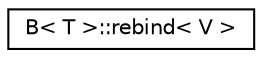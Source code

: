 digraph "Graphical Class Hierarchy"
{
  edge [fontname="Helvetica",fontsize="10",labelfontname="Helvetica",labelfontsize="10"];
  node [fontname="Helvetica",fontsize="10",shape=record];
  rankdir="LR";
  Node0 [label="B\< T \>::rebind\< V \>",height=0.2,width=0.4,color="black", fillcolor="white", style="filled",URL="$struct_b_1_1rebind.html"];
}
